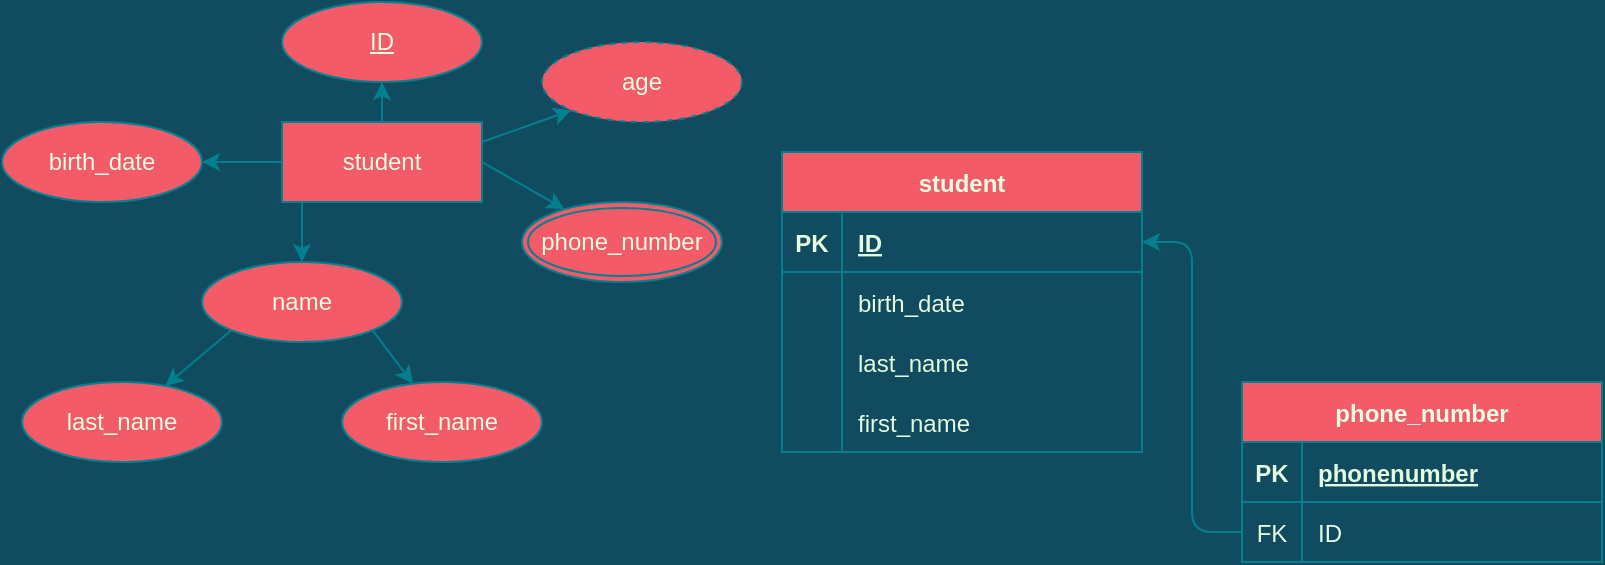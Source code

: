 <mxfile version="15.4.3" type="github"><diagram id="R2lEEEUBdFMjLlhIrx00" name="Page-1"><mxGraphModel dx="828" dy="483" grid="1" gridSize="10" guides="1" tooltips="1" connect="1" arrows="1" fold="1" page="1" pageScale="1" pageWidth="850" pageHeight="1100" background="#114B5F" math="0" shadow="0" extFonts="Permanent Marker^https://fonts.googleapis.com/css?family=Permanent+Marker"><root><mxCell id="0"/><mxCell id="1" parent="0"/><mxCell id="8B5w1ytROgcX-BRLHOVd-3" value="age" style="ellipse;whiteSpace=wrap;html=1;align=center;dashed=1;rounded=0;sketch=0;fontColor=#E4FDE1;strokeColor=#028090;fillColor=#F45B69;" parent="1" vertex="1"><mxGeometry x="290" y="30" width="100" height="40" as="geometry"/></mxCell><mxCell id="8B5w1ytROgcX-BRLHOVd-4" value="ID" style="ellipse;whiteSpace=wrap;html=1;align=center;fontStyle=4;rounded=0;sketch=0;fontColor=#E4FDE1;strokeColor=#028090;fillColor=#F45B69;" parent="1" vertex="1"><mxGeometry x="160" y="10" width="100" height="40" as="geometry"/></mxCell><mxCell id="8B5w1ytROgcX-BRLHOVd-21" value="" style="edgeStyle=orthogonalEdgeStyle;curved=0;rounded=1;sketch=0;orthogonalLoop=1;jettySize=auto;html=1;fontColor=#E4FDE1;strokeColor=#028090;fillColor=#F45B69;labelBackgroundColor=#114B5F;" parent="1" source="8B5w1ytROgcX-BRLHOVd-5" target="8B5w1ytROgcX-BRLHOVd-6" edge="1"><mxGeometry relative="1" as="geometry"/></mxCell><mxCell id="AoKLRiN1wU5kiMTnEoVA-1" style="edgeStyle=orthogonalEdgeStyle;rounded=0;orthogonalLoop=1;jettySize=auto;html=1;exitX=0.5;exitY=0;exitDx=0;exitDy=0;entryX=0.5;entryY=1;entryDx=0;entryDy=0;strokeColor=#028090;fontColor=#E4FDE1;labelBackgroundColor=#114B5F;" parent="1" source="8B5w1ytROgcX-BRLHOVd-5" target="8B5w1ytROgcX-BRLHOVd-4" edge="1"><mxGeometry relative="1" as="geometry"/></mxCell><mxCell id="UBwx2OX9pER3Rm86pESO-6" style="edgeStyle=orthogonalEdgeStyle;rounded=0;orthogonalLoop=1;jettySize=auto;html=1;exitX=0.25;exitY=1;exitDx=0;exitDy=0;entryX=0.5;entryY=0;entryDx=0;entryDy=0;strokeColor=#028090;fontColor=#E4FDE1;labelBackgroundColor=#114B5F;" parent="1" source="8B5w1ytROgcX-BRLHOVd-5" target="8B5w1ytROgcX-BRLHOVd-7" edge="1"><mxGeometry relative="1" as="geometry"/></mxCell><mxCell id="nD2uwNDE5eGkmbo9g7AR-3" style="edgeStyle=none;rounded=1;sketch=0;orthogonalLoop=1;jettySize=auto;html=1;exitX=1;exitY=0.25;exitDx=0;exitDy=0;entryX=0;entryY=1;entryDx=0;entryDy=0;fontColor=#E4FDE1;strokeColor=#028090;fillColor=#F45B69;" edge="1" parent="1" source="8B5w1ytROgcX-BRLHOVd-5" target="8B5w1ytROgcX-BRLHOVd-3"><mxGeometry relative="1" as="geometry"/></mxCell><mxCell id="nD2uwNDE5eGkmbo9g7AR-4" style="edgeStyle=none;rounded=1;sketch=0;orthogonalLoop=1;jettySize=auto;html=1;exitX=1;exitY=0.5;exitDx=0;exitDy=0;fontColor=#E4FDE1;strokeColor=#028090;fillColor=#F45B69;" edge="1" parent="1" source="8B5w1ytROgcX-BRLHOVd-5" target="8B5w1ytROgcX-BRLHOVd-8"><mxGeometry relative="1" as="geometry"/></mxCell><mxCell id="8B5w1ytROgcX-BRLHOVd-5" value="student" style="whiteSpace=wrap;html=1;align=center;rounded=0;sketch=0;fontColor=#E4FDE1;strokeColor=#028090;fillColor=#F45B69;" parent="1" vertex="1"><mxGeometry x="160" y="70" width="100" height="40" as="geometry"/></mxCell><mxCell id="8B5w1ytROgcX-BRLHOVd-6" value="birth_date" style="ellipse;whiteSpace=wrap;html=1;align=center;rounded=0;sketch=0;fontColor=#E4FDE1;strokeColor=#028090;fillColor=#F45B69;" parent="1" vertex="1"><mxGeometry x="20" y="70" width="100" height="40" as="geometry"/></mxCell><mxCell id="nD2uwNDE5eGkmbo9g7AR-1" style="edgeStyle=none;rounded=1;sketch=0;orthogonalLoop=1;jettySize=auto;html=1;exitX=0;exitY=1;exitDx=0;exitDy=0;fontColor=#E4FDE1;strokeColor=#028090;fillColor=#F45B69;" edge="1" parent="1" source="8B5w1ytROgcX-BRLHOVd-7" target="8B5w1ytROgcX-BRLHOVd-9"><mxGeometry relative="1" as="geometry"/></mxCell><mxCell id="nD2uwNDE5eGkmbo9g7AR-2" style="edgeStyle=none;rounded=1;sketch=0;orthogonalLoop=1;jettySize=auto;html=1;exitX=1;exitY=1;exitDx=0;exitDy=0;fontColor=#E4FDE1;strokeColor=#028090;fillColor=#F45B69;" edge="1" parent="1" source="8B5w1ytROgcX-BRLHOVd-7" target="8B5w1ytROgcX-BRLHOVd-10"><mxGeometry relative="1" as="geometry"/></mxCell><mxCell id="8B5w1ytROgcX-BRLHOVd-7" value="name" style="ellipse;whiteSpace=wrap;html=1;align=center;rounded=0;sketch=0;fontColor=#E4FDE1;strokeColor=#028090;fillColor=#F45B69;" parent="1" vertex="1"><mxGeometry x="120" y="140" width="100" height="40" as="geometry"/></mxCell><mxCell id="8B5w1ytROgcX-BRLHOVd-8" value="phone_number" style="ellipse;shape=doubleEllipse;margin=3;whiteSpace=wrap;html=1;align=center;rounded=0;sketch=0;fontColor=#E4FDE1;strokeColor=#028090;fillColor=#F45B69;" parent="1" vertex="1"><mxGeometry x="280" y="110" width="100" height="40" as="geometry"/></mxCell><mxCell id="8B5w1ytROgcX-BRLHOVd-9" value="last_name" style="ellipse;whiteSpace=wrap;html=1;align=center;rounded=0;sketch=0;fontColor=#E4FDE1;strokeColor=#028090;fillColor=#F45B69;" parent="1" vertex="1"><mxGeometry x="30" y="200" width="100" height="40" as="geometry"/></mxCell><mxCell id="8B5w1ytROgcX-BRLHOVd-10" value="first_name" style="ellipse;whiteSpace=wrap;html=1;align=center;rounded=0;sketch=0;fontColor=#E4FDE1;strokeColor=#028090;fillColor=#F45B69;" parent="1" vertex="1"><mxGeometry x="190" y="200" width="100" height="40" as="geometry"/></mxCell><mxCell id="UBwx2OX9pER3Rm86pESO-9" value="student" style="shape=table;startSize=30;container=1;collapsible=1;childLayout=tableLayout;fixedRows=1;rowLines=0;fontStyle=1;align=center;resizeLast=1;rounded=0;sketch=0;fontColor=#E4FDE1;strokeColor=#028090;fillColor=#F45B69;" parent="1" vertex="1"><mxGeometry x="410" y="85" width="180" height="150" as="geometry"/></mxCell><mxCell id="UBwx2OX9pER3Rm86pESO-10" value="" style="shape=partialRectangle;collapsible=0;dropTarget=0;pointerEvents=0;fillColor=none;top=0;left=0;bottom=1;right=0;points=[[0,0.5],[1,0.5]];portConstraint=eastwest;rounded=0;sketch=0;fontColor=#E4FDE1;strokeColor=#028090;" parent="UBwx2OX9pER3Rm86pESO-9" vertex="1"><mxGeometry y="30" width="180" height="30" as="geometry"/></mxCell><mxCell id="UBwx2OX9pER3Rm86pESO-11" value="PK" style="shape=partialRectangle;connectable=0;fillColor=none;top=0;left=0;bottom=0;right=0;fontStyle=1;overflow=hidden;rounded=0;sketch=0;fontColor=#E4FDE1;strokeColor=#028090;" parent="UBwx2OX9pER3Rm86pESO-10" vertex="1"><mxGeometry width="30" height="30" as="geometry"><mxRectangle width="30" height="30" as="alternateBounds"/></mxGeometry></mxCell><mxCell id="UBwx2OX9pER3Rm86pESO-12" value="ID" style="shape=partialRectangle;connectable=0;fillColor=none;top=0;left=0;bottom=0;right=0;align=left;spacingLeft=6;fontStyle=5;overflow=hidden;rounded=0;sketch=0;fontColor=#E4FDE1;strokeColor=#028090;" parent="UBwx2OX9pER3Rm86pESO-10" vertex="1"><mxGeometry x="30" width="150" height="30" as="geometry"><mxRectangle width="150" height="30" as="alternateBounds"/></mxGeometry></mxCell><mxCell id="UBwx2OX9pER3Rm86pESO-13" value="" style="shape=partialRectangle;collapsible=0;dropTarget=0;pointerEvents=0;fillColor=none;top=0;left=0;bottom=0;right=0;points=[[0,0.5],[1,0.5]];portConstraint=eastwest;rounded=0;sketch=0;fontColor=#E4FDE1;strokeColor=#028090;" parent="UBwx2OX9pER3Rm86pESO-9" vertex="1"><mxGeometry y="60" width="180" height="30" as="geometry"/></mxCell><mxCell id="UBwx2OX9pER3Rm86pESO-14" value="" style="shape=partialRectangle;connectable=0;fillColor=none;top=0;left=0;bottom=0;right=0;editable=1;overflow=hidden;rounded=0;sketch=0;fontColor=#E4FDE1;strokeColor=#028090;" parent="UBwx2OX9pER3Rm86pESO-13" vertex="1"><mxGeometry width="30" height="30" as="geometry"><mxRectangle width="30" height="30" as="alternateBounds"/></mxGeometry></mxCell><mxCell id="UBwx2OX9pER3Rm86pESO-15" value="birth_date" style="shape=partialRectangle;connectable=0;fillColor=none;top=0;left=0;bottom=0;right=0;align=left;spacingLeft=6;overflow=hidden;rounded=0;sketch=0;fontColor=#E4FDE1;strokeColor=#028090;" parent="UBwx2OX9pER3Rm86pESO-13" vertex="1"><mxGeometry x="30" width="150" height="30" as="geometry"><mxRectangle width="150" height="30" as="alternateBounds"/></mxGeometry></mxCell><mxCell id="UBwx2OX9pER3Rm86pESO-16" value="" style="shape=partialRectangle;collapsible=0;dropTarget=0;pointerEvents=0;fillColor=none;top=0;left=0;bottom=0;right=0;points=[[0,0.5],[1,0.5]];portConstraint=eastwest;rounded=0;sketch=0;fontColor=#E4FDE1;strokeColor=#028090;" parent="UBwx2OX9pER3Rm86pESO-9" vertex="1"><mxGeometry y="90" width="180" height="30" as="geometry"/></mxCell><mxCell id="UBwx2OX9pER3Rm86pESO-17" value="" style="shape=partialRectangle;connectable=0;fillColor=none;top=0;left=0;bottom=0;right=0;editable=1;overflow=hidden;rounded=0;sketch=0;fontColor=#E4FDE1;strokeColor=#028090;" parent="UBwx2OX9pER3Rm86pESO-16" vertex="1"><mxGeometry width="30" height="30" as="geometry"><mxRectangle width="30" height="30" as="alternateBounds"/></mxGeometry></mxCell><mxCell id="UBwx2OX9pER3Rm86pESO-18" value="last_name" style="shape=partialRectangle;connectable=0;fillColor=none;top=0;left=0;bottom=0;right=0;align=left;spacingLeft=6;overflow=hidden;rounded=0;sketch=0;fontColor=#E4FDE1;strokeColor=#028090;" parent="UBwx2OX9pER3Rm86pESO-16" vertex="1"><mxGeometry x="30" width="150" height="30" as="geometry"><mxRectangle width="150" height="30" as="alternateBounds"/></mxGeometry></mxCell><mxCell id="UBwx2OX9pER3Rm86pESO-19" value="" style="shape=partialRectangle;collapsible=0;dropTarget=0;pointerEvents=0;fillColor=none;top=0;left=0;bottom=0;right=0;points=[[0,0.5],[1,0.5]];portConstraint=eastwest;rounded=0;sketch=0;fontColor=#E4FDE1;strokeColor=#028090;" parent="UBwx2OX9pER3Rm86pESO-9" vertex="1"><mxGeometry y="120" width="180" height="30" as="geometry"/></mxCell><mxCell id="UBwx2OX9pER3Rm86pESO-20" value="" style="shape=partialRectangle;connectable=0;fillColor=none;top=0;left=0;bottom=0;right=0;editable=1;overflow=hidden;rounded=0;sketch=0;fontColor=#E4FDE1;strokeColor=#028090;" parent="UBwx2OX9pER3Rm86pESO-19" vertex="1"><mxGeometry width="30" height="30" as="geometry"><mxRectangle width="30" height="30" as="alternateBounds"/></mxGeometry></mxCell><mxCell id="UBwx2OX9pER3Rm86pESO-21" value="first_name" style="shape=partialRectangle;connectable=0;fillColor=none;top=0;left=0;bottom=0;right=0;align=left;spacingLeft=6;overflow=hidden;rounded=0;sketch=0;fontColor=#E4FDE1;strokeColor=#028090;" parent="UBwx2OX9pER3Rm86pESO-19" vertex="1"><mxGeometry x="30" width="150" height="30" as="geometry"><mxRectangle width="150" height="30" as="alternateBounds"/></mxGeometry></mxCell><mxCell id="UBwx2OX9pER3Rm86pESO-22" value="" style="shape=partialRectangle;connectable=0;fillColor=none;top=0;left=0;bottom=0;right=0;align=left;spacingLeft=6;overflow=hidden;rounded=0;sketch=0;fontColor=#E4FDE1;strokeColor=#028090;" parent="1" vertex="1"><mxGeometry x="500" y="230" width="150" height="30" as="geometry"><mxRectangle width="150" height="30" as="alternateBounds"/></mxGeometry></mxCell><mxCell id="UBwx2OX9pER3Rm86pESO-23" value="phone_number" style="shape=table;startSize=30;container=1;collapsible=1;childLayout=tableLayout;fixedRows=1;rowLines=0;fontStyle=1;align=center;resizeLast=1;rounded=0;sketch=0;fontColor=#E4FDE1;strokeColor=#028090;fillColor=#F45B69;" parent="1" vertex="1"><mxGeometry x="640" y="200" width="180" height="90" as="geometry"/></mxCell><mxCell id="UBwx2OX9pER3Rm86pESO-24" value="" style="shape=partialRectangle;collapsible=0;dropTarget=0;pointerEvents=0;fillColor=none;top=0;left=0;bottom=1;right=0;points=[[0,0.5],[1,0.5]];portConstraint=eastwest;rounded=0;sketch=0;fontColor=#E4FDE1;strokeColor=#028090;" parent="UBwx2OX9pER3Rm86pESO-23" vertex="1"><mxGeometry y="30" width="180" height="30" as="geometry"/></mxCell><mxCell id="UBwx2OX9pER3Rm86pESO-25" value="PK" style="shape=partialRectangle;connectable=0;fillColor=none;top=0;left=0;bottom=0;right=0;fontStyle=1;overflow=hidden;rounded=0;sketch=0;fontColor=#E4FDE1;strokeColor=#028090;" parent="UBwx2OX9pER3Rm86pESO-24" vertex="1"><mxGeometry width="30" height="30" as="geometry"><mxRectangle width="30" height="30" as="alternateBounds"/></mxGeometry></mxCell><mxCell id="UBwx2OX9pER3Rm86pESO-26" value="phonenumber" style="shape=partialRectangle;connectable=0;fillColor=none;top=0;left=0;bottom=0;right=0;align=left;spacingLeft=6;fontStyle=5;overflow=hidden;rounded=0;sketch=0;fontColor=#E4FDE1;strokeColor=#028090;" parent="UBwx2OX9pER3Rm86pESO-24" vertex="1"><mxGeometry x="30" width="150" height="30" as="geometry"><mxRectangle width="150" height="30" as="alternateBounds"/></mxGeometry></mxCell><mxCell id="UBwx2OX9pER3Rm86pESO-37" value="" style="shape=partialRectangle;collapsible=0;dropTarget=0;pointerEvents=0;fillColor=none;top=0;left=0;bottom=0;right=0;points=[[0,0.5],[1,0.5]];portConstraint=eastwest;rounded=0;sketch=0;fontColor=#E4FDE1;strokeColor=#028090;" parent="UBwx2OX9pER3Rm86pESO-23" vertex="1"><mxGeometry y="60" width="180" height="30" as="geometry"/></mxCell><mxCell id="UBwx2OX9pER3Rm86pESO-38" value="FK" style="shape=partialRectangle;connectable=0;fillColor=none;top=0;left=0;bottom=0;right=0;fontStyle=0;overflow=hidden;rounded=0;sketch=0;fontColor=#E4FDE1;strokeColor=#028090;" parent="UBwx2OX9pER3Rm86pESO-37" vertex="1"><mxGeometry width="30" height="30" as="geometry"><mxRectangle width="30" height="30" as="alternateBounds"/></mxGeometry></mxCell><mxCell id="UBwx2OX9pER3Rm86pESO-39" value="ID" style="shape=partialRectangle;connectable=0;fillColor=none;top=0;left=0;bottom=0;right=0;align=left;spacingLeft=6;fontStyle=0;overflow=hidden;rounded=0;sketch=0;fontColor=#E4FDE1;strokeColor=#028090;" parent="UBwx2OX9pER3Rm86pESO-37" vertex="1"><mxGeometry x="30" width="150" height="30" as="geometry"><mxRectangle width="150" height="30" as="alternateBounds"/></mxGeometry></mxCell><mxCell id="UBwx2OX9pER3Rm86pESO-40" style="edgeStyle=orthogonalEdgeStyle;curved=0;rounded=1;sketch=0;orthogonalLoop=1;jettySize=auto;html=1;exitX=0;exitY=0.5;exitDx=0;exitDy=0;entryX=1;entryY=0.5;entryDx=0;entryDy=0;fontColor=#E4FDE1;strokeColor=#028090;fillColor=#F45B69;labelBackgroundColor=#114B5F;" parent="1" source="UBwx2OX9pER3Rm86pESO-37" target="UBwx2OX9pER3Rm86pESO-10" edge="1"><mxGeometry relative="1" as="geometry"/></mxCell></root></mxGraphModel></diagram></mxfile>